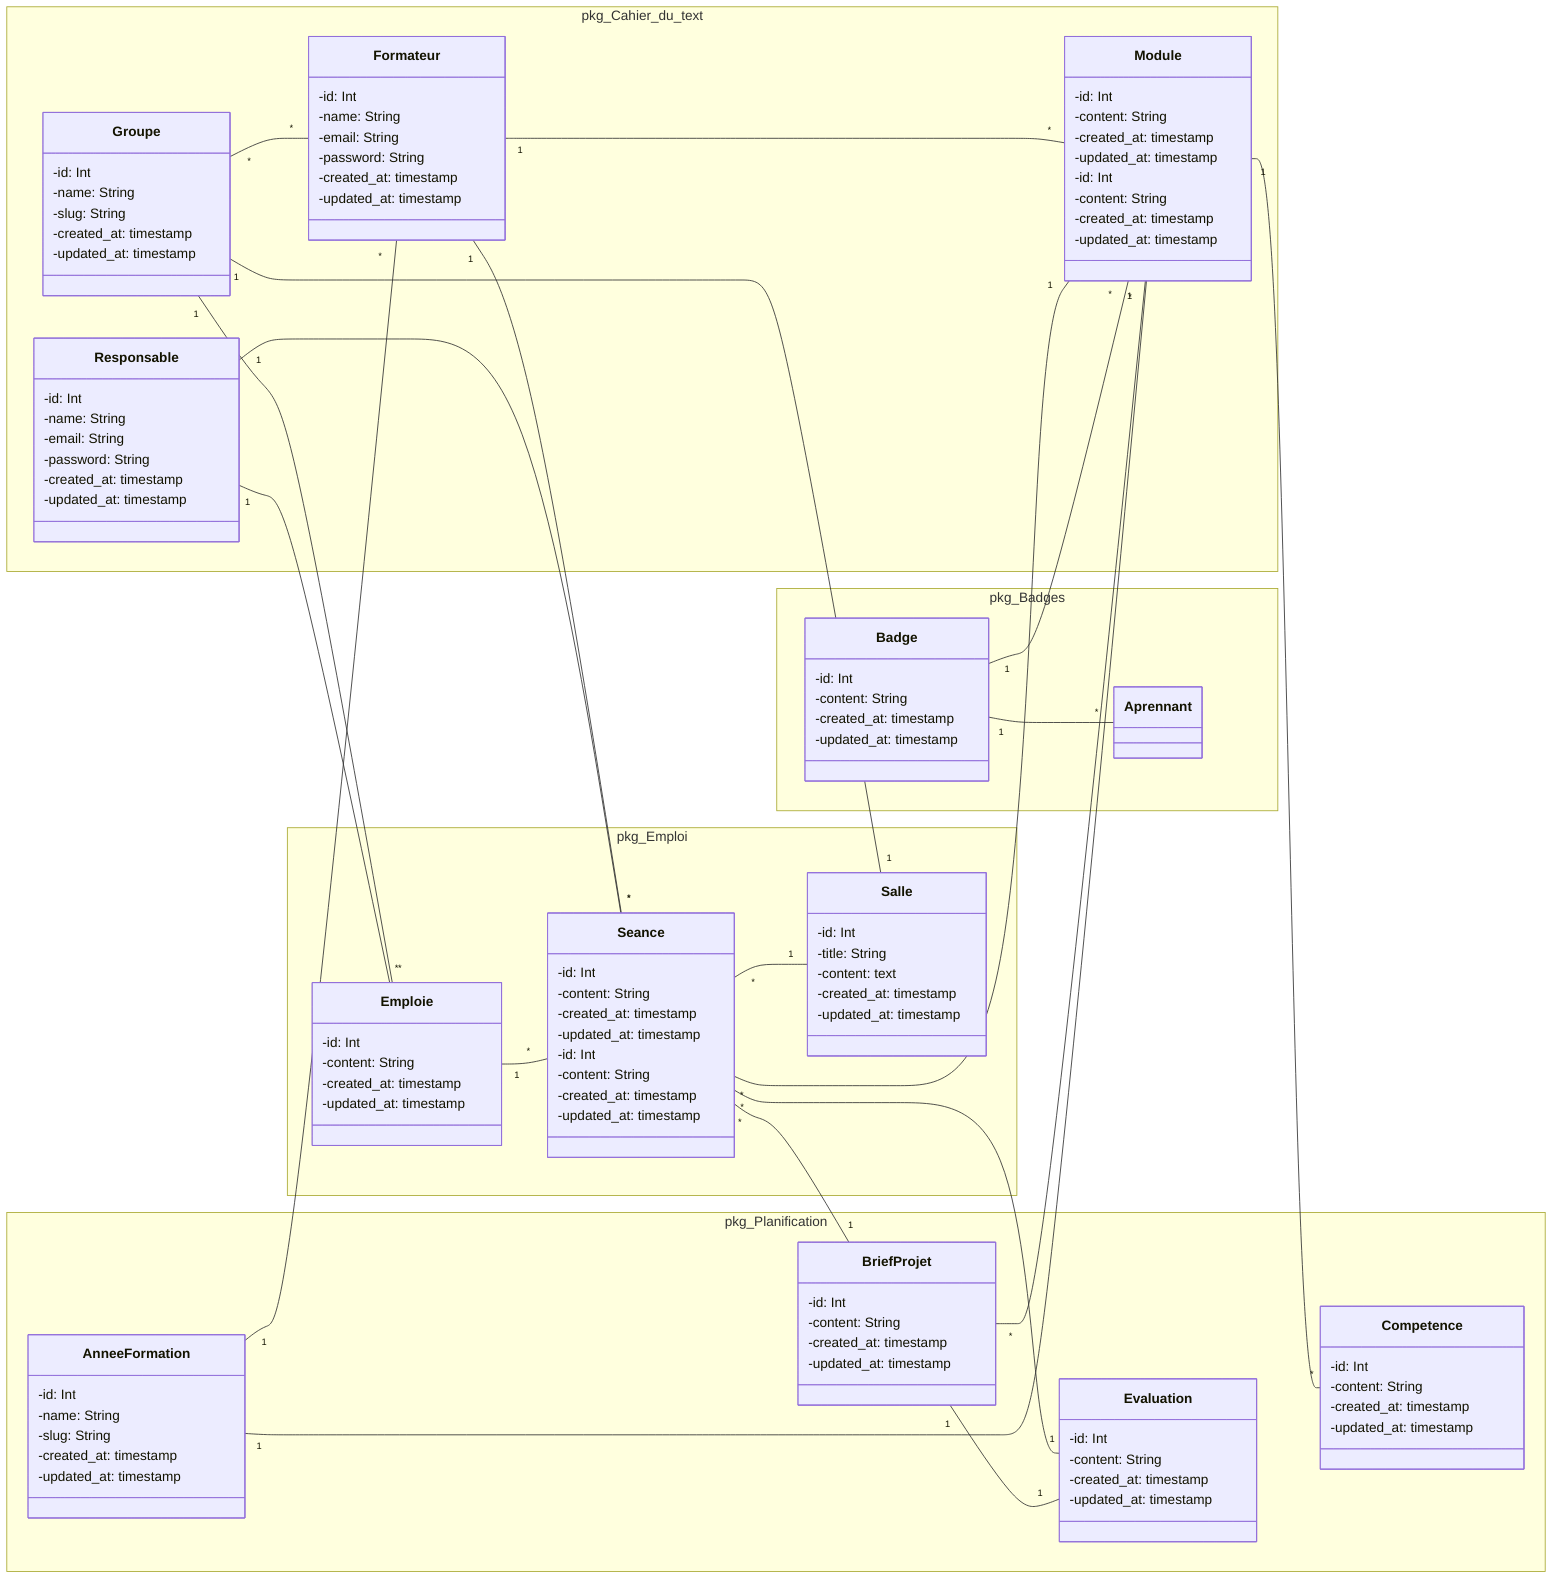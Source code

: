 classDiagram
    direction LR

    namespace pkg_Emploi{
        class Salle
        class Emploie
        class Groupe
        class Seance
    }
    namespace pkg_Cahier_du_text{
        class Module
        class Formateur
        class Groupe
        class Responsable
    }
     namespace pkg_Badges{
        class Badge
        class Aprennant
    }
     namespace pkg_Planification{
        class AnneeFormation
        class Competence
        class BriefProjet
        class Evaluation
    }

    
        class Formateur {
            -id: Int
            -name: String
            -email: String
            -password: String
            -created_at: timestamp
            -updated_at: timestamp
        }
        class Responsable {
            -id: Int
            -name: String
            -email: String
            -password: String
            -created_at: timestamp
            -updated_at: timestamp
        }
        class Salle {
            -id: Int
            -title: String
            -content: text
            -created_at: timestamp
            -updated_at: timestamp
        }
        class Emploie {
            -id: Int
            -content: String
            -created_at: timestamp
            -updated_at: timestamp
        }
        class Seance {
            -id: Int
            -content: String
            -created_at: timestamp
            -updated_at: timestamp
        }
    

    
        class Seance {
            -id: Int
            -content: String
            -created_at: timestamp
            -updated_at: timestamp
        }
        class BriefProjet {
            -id: Int
            -content: String
            -created_at: timestamp
            -updated_at: timestamp
        }
        class Evaluation {
            -id: Int
            -content: String
            -created_at: timestamp
            -updated_at: timestamp
        }
    

    
        class AnneeFormation {
            -id: Int
            -name: String
            -slug: String
            -created_at: timestamp
            -updated_at: timestamp
        }
        class Groupe {
            -id: Int
            -name: String
            -slug: String
            -created_at: timestamp
            -updated_at: timestamp
        }
        class Module {
            -id: Int
            -content: String
            -created_at: timestamp
            -updated_at: timestamp
        }
        class Competence {
            -id: Int
            -content: String
            -created_at: timestamp
            -updated_at: timestamp
        }
    

    
        class Badge {
            -id: Int
            -content: String
            -created_at: timestamp
            -updated_at: timestamp
        }
        class Module {
            -id: Int
            -content: String
            -created_at: timestamp
            -updated_at: timestamp
        }
       
            
        
    

    Relationships
    Groupe "1" -- "1" Salle
    Groupe "1" -- "*" Emploie
    Groupe "*" -- "*" Formateur
    Badge "1" -- "*" Module
    Badge "1" -- "*" Aprennant
    Emploie "1" -- "*" Seance
    Seance "*" -- "1" Salle
    Formateur "1" -- "*" Seance
    Seance "*" -- "1" Evaluation
    BriefProjet "*" -- "1" Module
    Module "1" -- "*" Competence
    Seance "*" -- "1" BriefProjet
    
    BriefProjet "1" -- "1" Evaluation
    AnneeFormation "1" -- "*" Module
    AnneeFormation "1" -- "*" Formateur
    Responsable "1" -- "*" Emploie
    Formateur "1" -- "*" Module
    Module "1" -- "*" Seance
    Responsable "1" -- "*" Seance